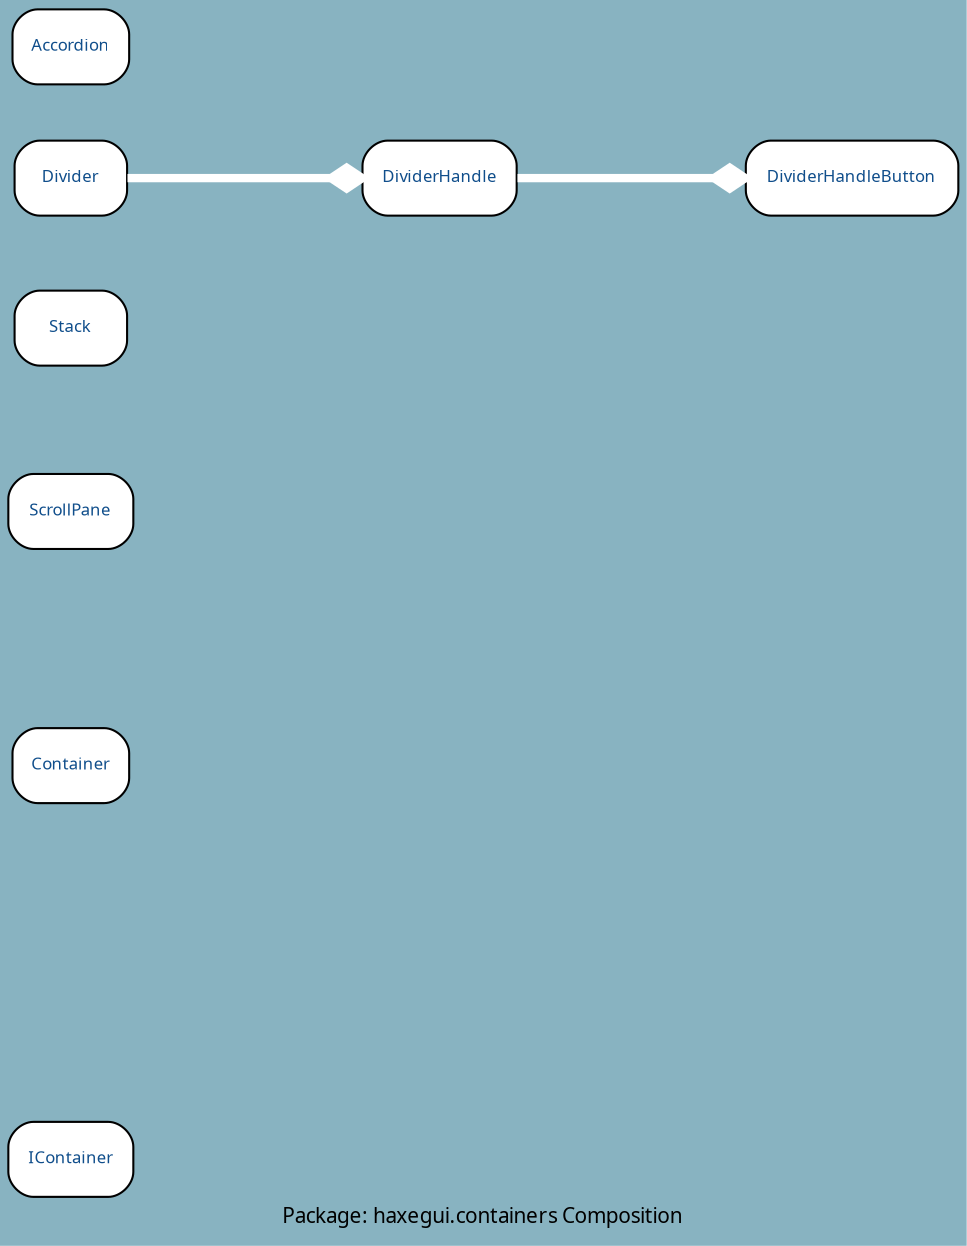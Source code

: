 digraph uml {
	graph [label="Package: haxegui.containers Composition", ratio=compress, rankdir=LR, size="24,12", fontname=Sans, fontsize=10, bgcolor="#88B3C1", fontcolor=black];
	node [label="\N", fontname=Sans, fontsize=8, shape=record, color=black, fontcolor=black];
	edge [fontname=Sans, fontsize=8, minlen=3, color=black, fontcolor=black];
	graph [lp="232,10",
		bb="0,0,464,589"];
	"haxegui.containers.IContainer" [label="{IContainer}", fontcolor="#104E8B", style="rounded,filled", fillcolor=white, URL="../types/haxegui/containers/IContainer.html", tooltip=IContainer, portPos=IContainer, pos="31,39", rects="1,21,61,57", width="0.83", height="0.50"];
	"haxegui.containers.Container" [label="{Container}", fontcolor="#104E8B", style="rounded,filled", fillcolor=white, URL="../types/haxegui/containers/Container.html", tooltip=Container, portPos=Container, pos="31,228", rects="3,210,60,246", width="0.78", height="0.50"];
	"haxegui.containers.ScrollPane" [label="{ScrollPane}", fontcolor="#104E8B", style="rounded,filled", fillcolor=white, URL="../types/haxegui/containers/ScrollPane.html", tooltip=ScrollPane, portPos=ScrollPane, pos="31,350", rects="1,332,62,368", width="0.83", height="0.50"];
	"haxegui.containers.Stack" [label="{Stack}", fontcolor="#104E8B", style="rounded,filled", fillcolor=white, URL="../types/haxegui/containers/Stack.html", tooltip=Stack, portPos=Stack, pos="31,438", rects="4,420,58,456", width="0.75", height="0.50"];
	"haxegui.containers.DividerHandle" [label="{DividerHandle}", fontcolor="#104E8B", style="rounded,filled", fillcolor=white, URL="../types/haxegui/containers/DividerHandle.html", tooltip=DividerHandle, portPos=DividerHandle, pos="212,509", rects="175,491,250,527", width="1.03", height="0.50"];
	"haxegui.containers.DividerHandleButton" [label="{DividerHandleButton}", fontcolor="#104E8B", style="rounded,filled", fillcolor=white, URL="../types/haxegui/containers/DividerHandleButton.html", tooltip=DividerHandleButton, portPos=DividerHandleButton, pos="413,509", rects="362,491,464,527", width="1.42", height="0.50"];
	"haxegui.containers.Divider" [label="{Divider}", fontcolor="#104E8B", style="rounded,filled", fillcolor=white, URL="../types/haxegui/containers/Divider.html", tooltip=Divider, portPos=Divider, pos="31,509", rects="4,491,58,527", width="0.75", height="0.50"];
	"haxegui.containers.Accordion" [label="{Accordion}", fontcolor="#104E8B", style="rounded,filled", fillcolor=white, URL="../types/haxegui/containers/Accordion.html", tooltip=Accordion, portPos=Accordion, pos="31,571", rects="3,553,60,589", width="0.78", height="0.50"];
	"haxegui.containers.DividerHandle" -> "haxegui.containers.DividerHandleButton" [color=white, style="setlinewidth(4)", arrowhead=diamond, arrowsize="1.25", pos="e,362,509 250,509 277,509 315,509 347,509"];
	"haxegui.containers.Divider" -> "haxegui.containers.DividerHandle" [color=white, style="setlinewidth(4)", arrowhead=diamond, arrowsize="1.25", pos="e,175,509 58,509 85,509 126,509 160,509"];
}
